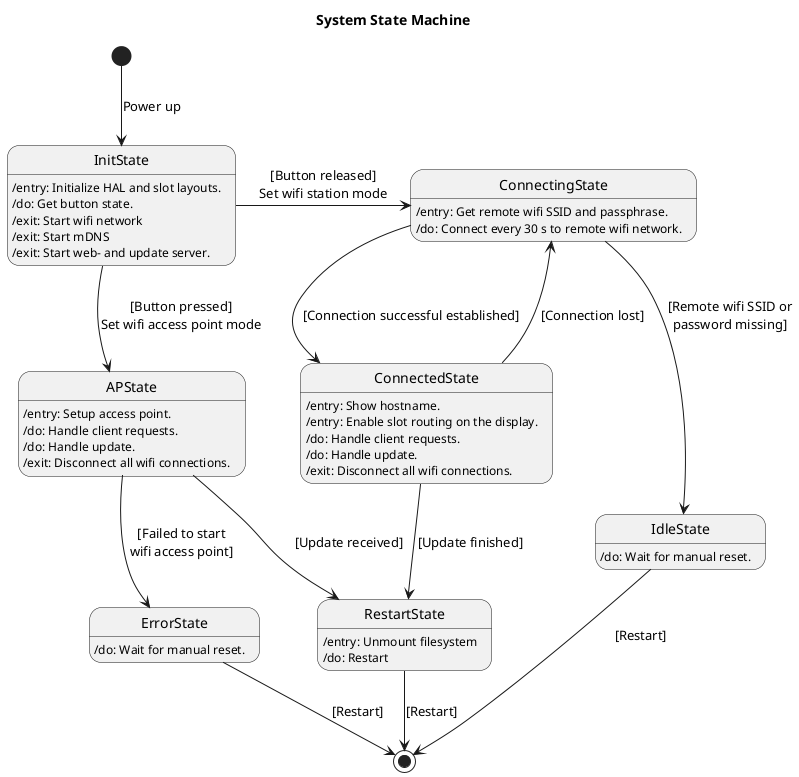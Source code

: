 @startuml system_state_machine

title System State Machine

InitState: /entry: Initialize HAL and slot layouts.
InitState: /do: Get button state.
InitState: /exit: Start wifi network
InitState: /exit: Start mDNS
InitState: /exit: Start web- and update server.

APState: /entry: Setup access point.
APState: /do: Handle client requests.
APState: /do: Handle update.
APState: /exit: Disconnect all wifi connections.

IdleState: /do: Wait for manual reset.

ConnectingState: /entry: Get remote wifi SSID and passphrase.
ConnectingState: /do: Connect every 30 s to remote wifi network.

ConnectedState: /entry: Show hostname.
ConnectedState: /entry: Enable slot routing on the display.
ConnectedState: /do: Handle client requests.
ConnectedState: /do: Handle update.
ConnectedState: /exit: Disconnect all wifi connections.

ErrorState: /do: Wait for manual reset.

RestartState: /entry: Unmount filesystem
RestartState: /do: Restart

[*] --> InitState: Power up
InitState --> APState: [Button pressed]\nSet wifi access point mode
InitState -> ConnectingState: [Button released]\nSet wifi station mode

APState --> ErrorState: [Failed to start\nwifi access point]
APState --> RestartState: [Update received]

ConnectingState --> IdleState: [Remote wifi SSID or\npassword missing]
ConnectingState --> ConnectedState: [Connection successful established]

ConnectedState --> ConnectingState: [Connection lost]
ConnectedState --> RestartState: [Update finished]

ErrorState --> [*]: [Restart]

IdleState --> [*]: [Restart]

RestartState --> [*]: [Restart]

@enduml